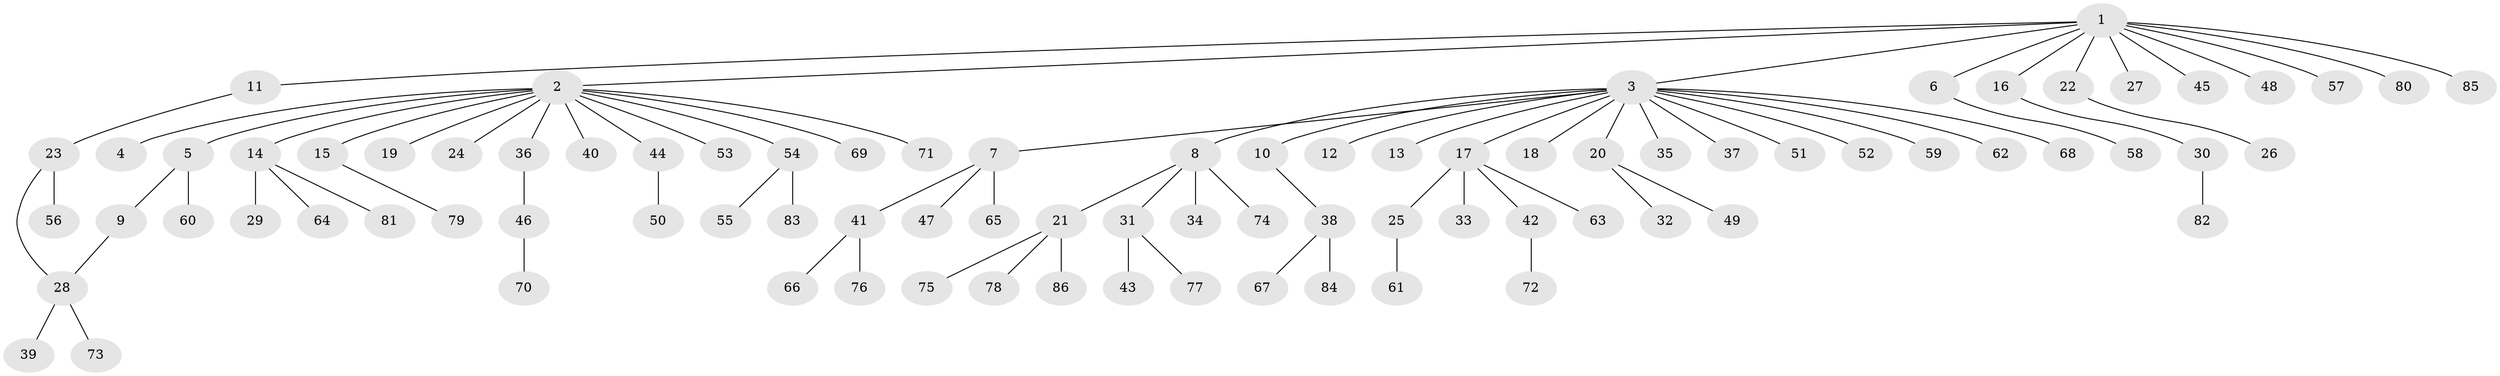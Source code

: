 // coarse degree distribution, {24: 0.029411764705882353, 6: 0.029411764705882353, 1: 0.7941176470588235, 3: 0.029411764705882353, 2: 0.11764705882352941}
// Generated by graph-tools (version 1.1) at 2025/18/03/04/25 18:18:28]
// undirected, 86 vertices, 86 edges
graph export_dot {
graph [start="1"]
  node [color=gray90,style=filled];
  1;
  2;
  3;
  4;
  5;
  6;
  7;
  8;
  9;
  10;
  11;
  12;
  13;
  14;
  15;
  16;
  17;
  18;
  19;
  20;
  21;
  22;
  23;
  24;
  25;
  26;
  27;
  28;
  29;
  30;
  31;
  32;
  33;
  34;
  35;
  36;
  37;
  38;
  39;
  40;
  41;
  42;
  43;
  44;
  45;
  46;
  47;
  48;
  49;
  50;
  51;
  52;
  53;
  54;
  55;
  56;
  57;
  58;
  59;
  60;
  61;
  62;
  63;
  64;
  65;
  66;
  67;
  68;
  69;
  70;
  71;
  72;
  73;
  74;
  75;
  76;
  77;
  78;
  79;
  80;
  81;
  82;
  83;
  84;
  85;
  86;
  1 -- 2;
  1 -- 3;
  1 -- 6;
  1 -- 11;
  1 -- 16;
  1 -- 22;
  1 -- 27;
  1 -- 45;
  1 -- 48;
  1 -- 57;
  1 -- 80;
  1 -- 85;
  2 -- 4;
  2 -- 5;
  2 -- 14;
  2 -- 15;
  2 -- 19;
  2 -- 24;
  2 -- 36;
  2 -- 40;
  2 -- 44;
  2 -- 53;
  2 -- 54;
  2 -- 69;
  2 -- 71;
  3 -- 7;
  3 -- 8;
  3 -- 10;
  3 -- 12;
  3 -- 13;
  3 -- 17;
  3 -- 18;
  3 -- 20;
  3 -- 35;
  3 -- 37;
  3 -- 51;
  3 -- 52;
  3 -- 59;
  3 -- 62;
  3 -- 68;
  5 -- 9;
  5 -- 60;
  6 -- 58;
  7 -- 41;
  7 -- 47;
  7 -- 65;
  8 -- 21;
  8 -- 31;
  8 -- 34;
  8 -- 74;
  9 -- 28;
  10 -- 38;
  11 -- 23;
  14 -- 29;
  14 -- 64;
  14 -- 81;
  15 -- 79;
  16 -- 30;
  17 -- 25;
  17 -- 33;
  17 -- 42;
  17 -- 63;
  20 -- 32;
  20 -- 49;
  21 -- 75;
  21 -- 78;
  21 -- 86;
  22 -- 26;
  23 -- 28;
  23 -- 56;
  25 -- 61;
  28 -- 39;
  28 -- 73;
  30 -- 82;
  31 -- 43;
  31 -- 77;
  36 -- 46;
  38 -- 67;
  38 -- 84;
  41 -- 66;
  41 -- 76;
  42 -- 72;
  44 -- 50;
  46 -- 70;
  54 -- 55;
  54 -- 83;
}
